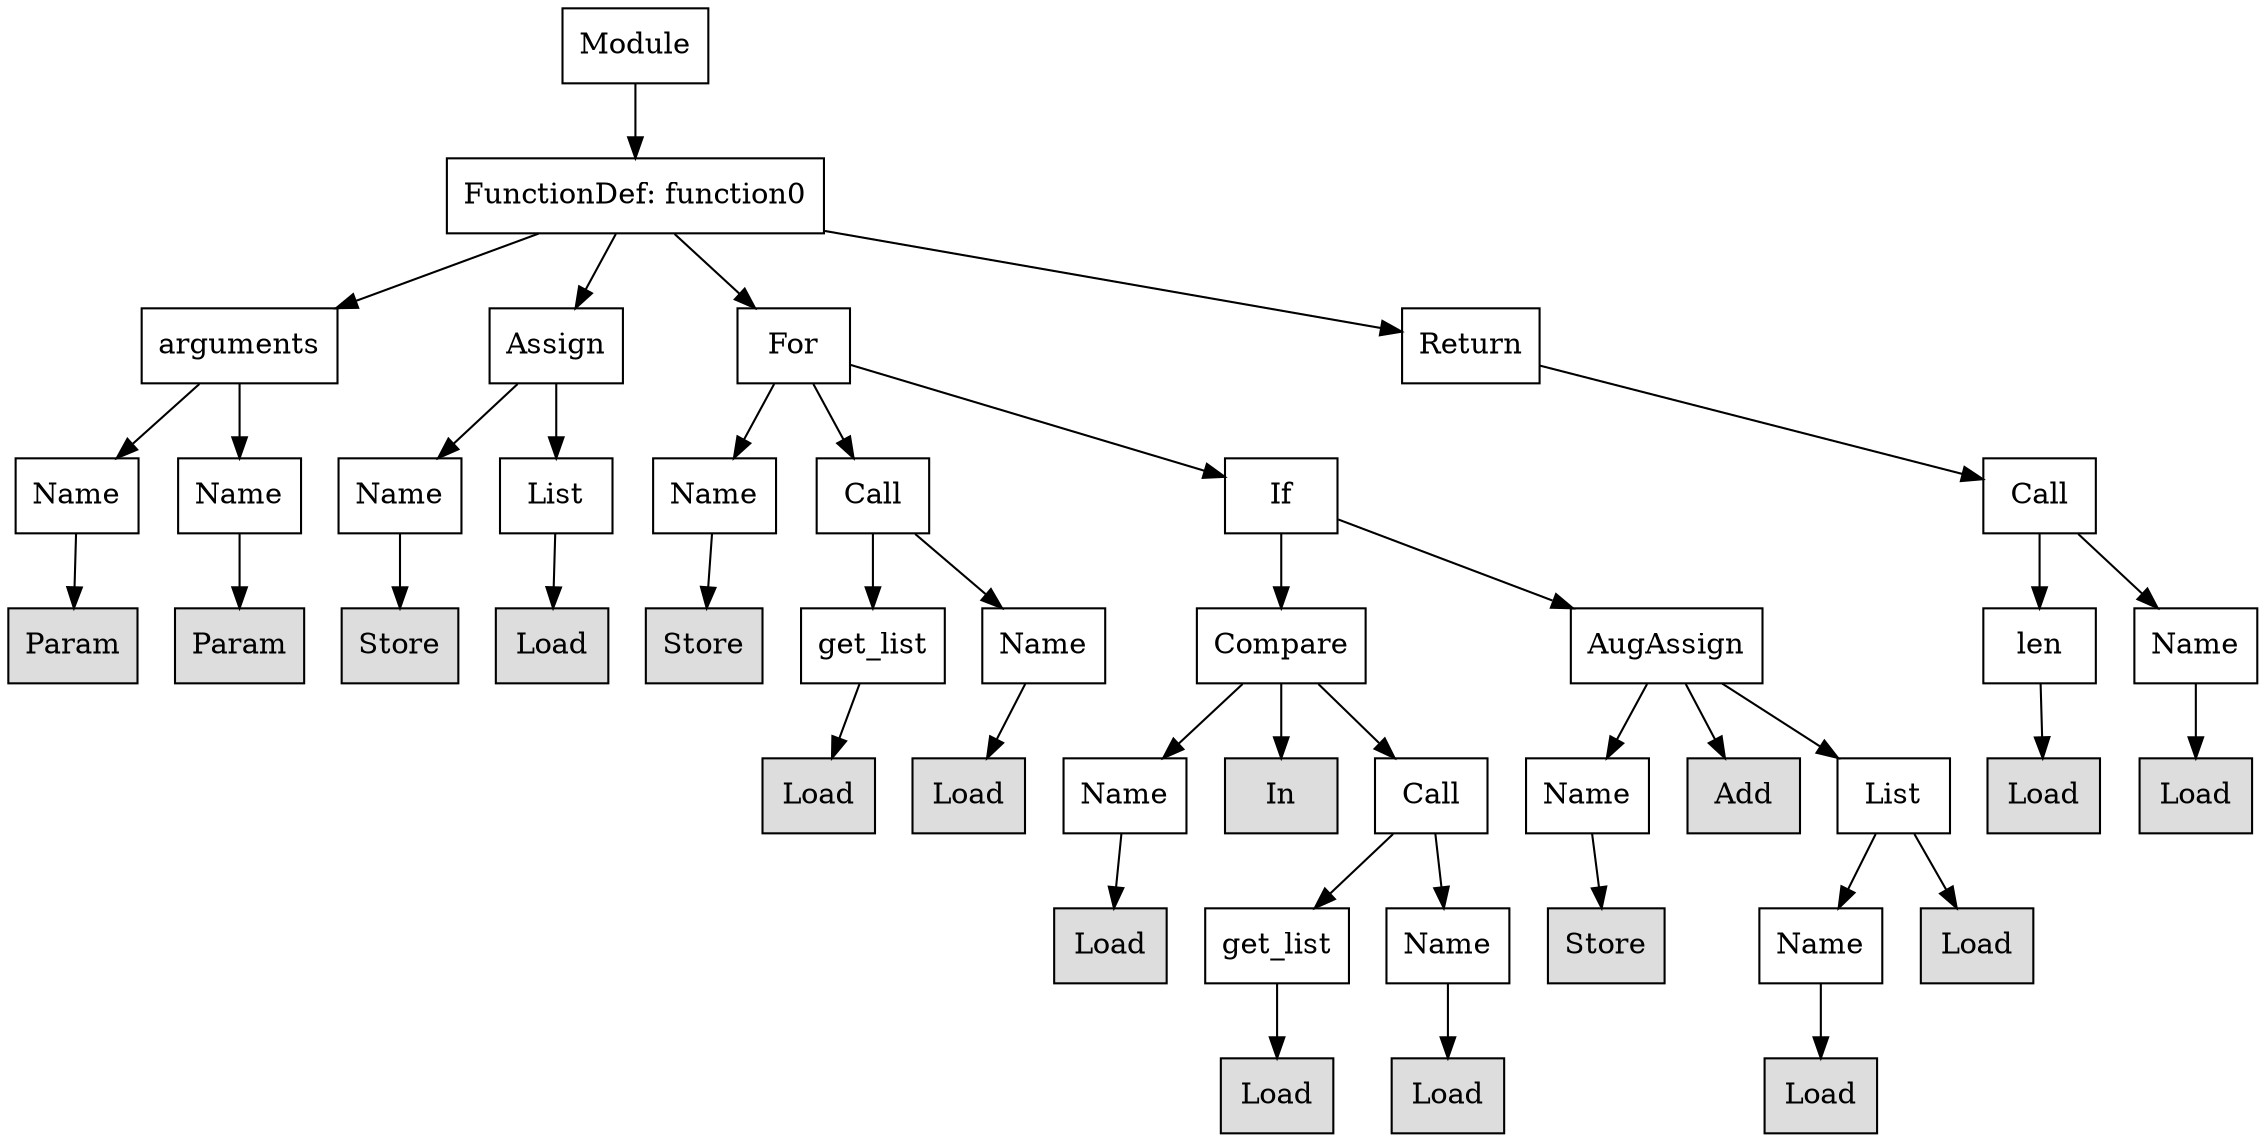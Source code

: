 digraph G {
n0 [shape=rect, label="Module"];
n1 [shape=rect, label="FunctionDef: function0"];
n2 [shape=rect, label="arguments"];
n3 [shape=rect, label="Assign"];
n4 [shape=rect, label="For"];
n5 [shape=rect, label="Return"];
n6 [shape=rect, label="Name"];
n7 [shape=rect, label="Name"];
n8 [shape=rect, label="Name"];
n9 [shape=rect, label="List"];
n10 [shape=rect, label="Name"];
n11 [shape=rect, label="Call"];
n12 [shape=rect, label="If"];
n13 [shape=rect, label="Call"];
n14 [shape=rect, label="Param" style="filled" fillcolor="#dddddd"];
n15 [shape=rect, label="Param" style="filled" fillcolor="#dddddd"];
n16 [shape=rect, label="Store" style="filled" fillcolor="#dddddd"];
n17 [shape=rect, label="Load" style="filled" fillcolor="#dddddd"];
n18 [shape=rect, label="Store" style="filled" fillcolor="#dddddd"];
n19 [shape=rect, label="get_list"];
n20 [shape=rect, label="Name"];
n21 [shape=rect, label="Compare"];
n22 [shape=rect, label="AugAssign"];
n23 [shape=rect, label="len"];
n24 [shape=rect, label="Name"];
n25 [shape=rect, label="Load" style="filled" fillcolor="#dddddd"];
n26 [shape=rect, label="Load" style="filled" fillcolor="#dddddd"];
n27 [shape=rect, label="Name"];
n28 [shape=rect, label="In" style="filled" fillcolor="#dddddd"];
n29 [shape=rect, label="Call"];
n30 [shape=rect, label="Name"];
n31 [shape=rect, label="Add" style="filled" fillcolor="#dddddd"];
n32 [shape=rect, label="List"];
n33 [shape=rect, label="Load" style="filled" fillcolor="#dddddd"];
n34 [shape=rect, label="Load" style="filled" fillcolor="#dddddd"];
n35 [shape=rect, label="Load" style="filled" fillcolor="#dddddd"];
n36 [shape=rect, label="get_list"];
n37 [shape=rect, label="Name"];
n38 [shape=rect, label="Store" style="filled" fillcolor="#dddddd"];
n39 [shape=rect, label="Name"];
n40 [shape=rect, label="Load" style="filled" fillcolor="#dddddd"];
n41 [shape=rect, label="Load" style="filled" fillcolor="#dddddd"];
n42 [shape=rect, label="Load" style="filled" fillcolor="#dddddd"];
n43 [shape=rect, label="Load" style="filled" fillcolor="#dddddd"];
n0 -> n1;
n1 -> n2;
n1 -> n3;
n1 -> n4;
n1 -> n5;
n2 -> n6;
n2 -> n7;
n3 -> n8;
n3 -> n9;
n4 -> n10;
n4 -> n11;
n4 -> n12;
n5 -> n13;
n6 -> n14;
n7 -> n15;
n8 -> n16;
n9 -> n17;
n10 -> n18;
n11 -> n19;
n11 -> n20;
n12 -> n21;
n12 -> n22;
n13 -> n23;
n13 -> n24;
n19 -> n25;
n20 -> n26;
n21 -> n27;
n21 -> n28;
n21 -> n29;
n22 -> n30;
n22 -> n31;
n22 -> n32;
n23 -> n33;
n24 -> n34;
n27 -> n35;
n29 -> n36;
n29 -> n37;
n30 -> n38;
n32 -> n39;
n32 -> n40;
n36 -> n41;
n37 -> n42;
n39 -> n43;
}
